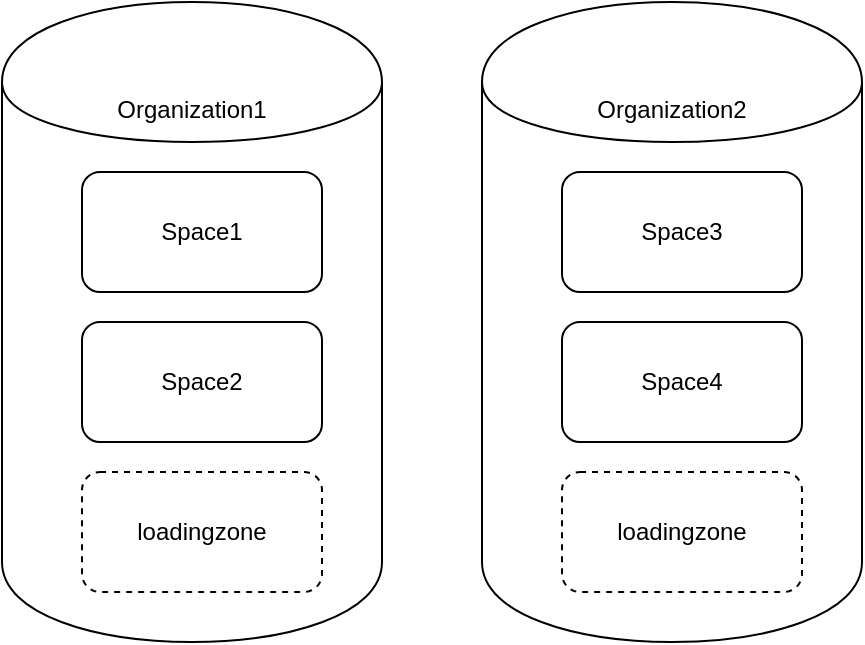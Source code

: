 <mxfile version="13.0.3" type="device" pages="4"><diagram id="6fUzr_4N853hNuC4Vpnu" name="organization"><mxGraphModel dx="1913" dy="966" grid="1" gridSize="10" guides="1" tooltips="1" connect="1" arrows="1" fold="1" page="1" pageScale="1" pageWidth="827" pageHeight="1169" math="0" shadow="0"><root><mxCell id="0"/><mxCell id="1" parent="0"/><mxCell id="cAvRIPw9glZU34tvlgDs-1" value="Organization1" style="shape=cylinder;whiteSpace=wrap;html=1;boundedLbl=1;backgroundOutline=1;verticalAlign=top;" parent="1" vertex="1"><mxGeometry x="-80" y="250" width="190" height="320" as="geometry"/></mxCell><mxCell id="cAvRIPw9glZU34tvlgDs-2" value="Space1" style="rounded=1;whiteSpace=wrap;html=1;" parent="1" vertex="1"><mxGeometry x="-40" y="335" width="120" height="60" as="geometry"/></mxCell><mxCell id="cAvRIPw9glZU34tvlgDs-5" value="Space2" style="rounded=1;whiteSpace=wrap;html=1;" parent="1" vertex="1"><mxGeometry x="-40" y="410" width="120" height="60" as="geometry"/></mxCell><mxCell id="cAvRIPw9glZU34tvlgDs-6" value="loadingzone" style="rounded=1;whiteSpace=wrap;html=1;dashed=1;" parent="1" vertex="1"><mxGeometry x="-40" y="485" width="120" height="60" as="geometry"/></mxCell><mxCell id="cAvRIPw9glZU34tvlgDs-7" value="Organization2" style="shape=cylinder;whiteSpace=wrap;html=1;boundedLbl=1;backgroundOutline=1;verticalAlign=top;" parent="1" vertex="1"><mxGeometry x="160" y="250" width="190" height="320" as="geometry"/></mxCell><mxCell id="cAvRIPw9glZU34tvlgDs-8" value="Space3" style="rounded=1;whiteSpace=wrap;html=1;" parent="1" vertex="1"><mxGeometry x="200" y="335" width="120" height="60" as="geometry"/></mxCell><mxCell id="cAvRIPw9glZU34tvlgDs-9" value="Space4" style="rounded=1;whiteSpace=wrap;html=1;" parent="1" vertex="1"><mxGeometry x="200" y="410" width="120" height="60" as="geometry"/></mxCell><mxCell id="cAvRIPw9glZU34tvlgDs-10" value="loadingzone" style="rounded=1;whiteSpace=wrap;html=1;dashed=1;" parent="1" vertex="1"><mxGeometry x="200" y="485" width="120" height="60" as="geometry"/></mxCell></root></mxGraphModel></diagram><diagram id="3b_EKaZFjtEhthtlB5Pq" name="upload"><mxGraphModel dx="1913" dy="966" grid="1" gridSize="10" guides="1" tooltips="1" connect="1" arrows="1" fold="1" page="1" pageScale="1" pageWidth="827" pageHeight="1169" math="0" shadow="0"><root><mxCell id="hIGg_w2xYoAfz3uyldwR-0"/><mxCell id="hIGg_w2xYoAfz3uyldwR-1" parent="hIGg_w2xYoAfz3uyldwR-0"/><mxCell id="hIGg_w2xYoAfz3uyldwR-7" style="edgeStyle=orthogonalEdgeStyle;rounded=0;orthogonalLoop=1;jettySize=auto;html=1;entryX=0;entryY=0.5;entryDx=0;entryDy=0;entryPerimeter=0;fontSize=9;" parent="hIGg_w2xYoAfz3uyldwR-1" source="hIGg_w2xYoAfz3uyldwR-2" target="hIGg_w2xYoAfz3uyldwR-4" edge="1"><mxGeometry relative="1" as="geometry"><Array as="points"><mxPoint x="100" y="435"/></Array></mxGeometry></mxCell><mxCell id="hIGg_w2xYoAfz3uyldwR-10" style="edgeStyle=orthogonalEdgeStyle;rounded=0;orthogonalLoop=1;jettySize=auto;html=1;fontSize=9;" parent="hIGg_w2xYoAfz3uyldwR-1" source="hIGg_w2xYoAfz3uyldwR-2" edge="1"><mxGeometry relative="1" as="geometry"><mxPoint x="400" y="230" as="targetPoint"/></mxGeometry></mxCell><mxCell id="hIGg_w2xYoAfz3uyldwR-2" value="external Service" style="rounded=0;whiteSpace=wrap;html=1;" parent="hIGg_w2xYoAfz3uyldwR-1" vertex="1"><mxGeometry x="90" y="200" width="120" height="60" as="geometry"/></mxCell><mxCell id="hIGg_w2xYoAfz3uyldwR-8" style="edgeStyle=orthogonalEdgeStyle;rounded=0;orthogonalLoop=1;jettySize=auto;html=1;fontSize=9;exitX=1;exitY=0.5;exitDx=0;exitDy=0;exitPerimeter=0;" parent="hIGg_w2xYoAfz3uyldwR-1" source="hIGg_w2xYoAfz3uyldwR-4" edge="1"><mxGeometry relative="1" as="geometry"><mxPoint x="201" y="260" as="targetPoint"/></mxGeometry></mxCell><mxCell id="hIGg_w2xYoAfz3uyldwR-4" value="Accessmanager" style="verticalLabelPosition=bottom;html=1;verticalAlign=top;align=center;strokeColor=none;fillColor=#00BEF2;shape=mxgraph.azure.traffic_manager;pointerEvents=1;" parent="hIGg_w2xYoAfz3uyldwR-1" vertex="1"><mxGeometry x="125" y="410" width="50" height="50" as="geometry"/></mxCell><mxCell id="hIGg_w2xYoAfz3uyldwR-14" style="edgeStyle=orthogonalEdgeStyle;rounded=0;orthogonalLoop=1;jettySize=auto;html=1;fontSize=9;" parent="hIGg_w2xYoAfz3uyldwR-1" source="hIGg_w2xYoAfz3uyldwR-5" target="hIGg_w2xYoAfz3uyldwR-13" edge="1"><mxGeometry relative="1" as="geometry"/></mxCell><mxCell id="hIGg_w2xYoAfz3uyldwR-5" value="some magic out of accessmanager's scope" style="rounded=0;whiteSpace=wrap;html=1;" parent="hIGg_w2xYoAfz3uyldwR-1" vertex="1"><mxGeometry x="330" y="320" width="220" height="160" as="geometry"/></mxCell><mxCell id="hIGg_w2xYoAfz3uyldwR-3" value="I want to upload to &lt;br style=&quot;font-size: 9px;&quot;&gt;'space3' in 'Organization1'" style="ellipse;shape=cloud;whiteSpace=wrap;html=1;fontSize=9;" parent="hIGg_w2xYoAfz3uyldwR-1" vertex="1"><mxGeometry x="-60" y="290" width="210" height="70" as="geometry"/></mxCell><mxCell id="hIGg_w2xYoAfz3uyldwR-9" value="for that to do, you need to upload &lt;br&gt;to loadingzone&lt;br&gt;&amp;nbsp;-&amp;gt; here's the sas-token" style="ellipse;shape=cloud;whiteSpace=wrap;html=1;fontSize=9;" parent="hIGg_w2xYoAfz3uyldwR-1" vertex="1"><mxGeometry x="150" y="300" width="170" height="80" as="geometry"/></mxCell><mxCell id="hIGg_w2xYoAfz3uyldwR-12" style="edgeStyle=orthogonalEdgeStyle;rounded=0;orthogonalLoop=1;jettySize=auto;html=1;entryX=0.455;entryY=0;entryDx=0;entryDy=0;entryPerimeter=0;fontSize=9;" parent="hIGg_w2xYoAfz3uyldwR-1" source="hIGg_w2xYoAfz3uyldwR-11" target="hIGg_w2xYoAfz3uyldwR-5" edge="1"><mxGeometry relative="1" as="geometry"/></mxCell><mxCell id="hIGg_w2xYoAfz3uyldwR-11" value="loadingzone" style="shape=cylinder;whiteSpace=wrap;html=1;boundedLbl=1;backgroundOutline=1;fontSize=9;" parent="hIGg_w2xYoAfz3uyldwR-1" vertex="1"><mxGeometry x="400" y="190" width="60" height="80" as="geometry"/></mxCell><mxCell id="hIGg_w2xYoAfz3uyldwR-13" value="space3" style="shape=cylinder;whiteSpace=wrap;html=1;boundedLbl=1;backgroundOutline=1;fontSize=9;" parent="hIGg_w2xYoAfz3uyldwR-1" vertex="1"><mxGeometry x="410" y="505" width="60" height="80" as="geometry"/></mxCell></root></mxGraphModel></diagram><diagram id="kh9ykvxky0Q1YfPGvHHV" name="right-check"><mxGraphModel dx="1913" dy="966" grid="1" gridSize="10" guides="1" tooltips="1" connect="1" arrows="1" fold="1" page="1" pageScale="1" pageWidth="827" pageHeight="1169" math="0" shadow="0"><root><mxCell id="OT6cM8Wrq1H20mj2XeGN-0"/><mxCell id="OT6cM8Wrq1H20mj2XeGN-1" parent="OT6cM8Wrq1H20mj2XeGN-0"/><mxCell id="wnD0TB5EC49yHImUMChR-18" style="edgeStyle=orthogonalEdgeStyle;rounded=0;orthogonalLoop=1;jettySize=auto;html=1;strokeColor=#000000;fontSize=12;" parent="OT6cM8Wrq1H20mj2XeGN-1" source="WDUSK19svrFGmd8LlgEy-0" target="wnD0TB5EC49yHImUMChR-5" edge="1"><mxGeometry relative="1" as="geometry"/></mxCell><mxCell id="WDUSK19svrFGmd8LlgEy-0" value="" style="ellipse;html=1;shape=startState;fillColor=#000000;strokeColor=#000000;fontSize=9;" parent="OT6cM8Wrq1H20mj2XeGN-1" vertex="1"><mxGeometry x="272.5" y="110" width="30" height="30" as="geometry"/></mxCell><mxCell id="wnD0TB5EC49yHImUMChR-15" style="edgeStyle=orthogonalEdgeStyle;rounded=0;orthogonalLoop=1;jettySize=auto;html=1;entryX=0.288;entryY=0.3;entryDx=0;entryDy=0;entryPerimeter=0;strokeColor=#000000;fontSize=12;" parent="OT6cM8Wrq1H20mj2XeGN-1" source="WDUSK19svrFGmd8LlgEy-27" target="wnD0TB5EC49yHImUMChR-11" edge="1"><mxGeometry relative="1" as="geometry"/></mxCell><mxCell id="WDUSK19svrFGmd8LlgEy-33" value="" style="ellipse;html=1;shape=endState;fillColor=#000000;strokeColor=#000000;fontSize=12;" parent="OT6cM8Wrq1H20mj2XeGN-1" vertex="1"><mxGeometry x="272.5" y="920" width="30" height="30" as="geometry"/></mxCell><mxCell id="wnD0TB5EC49yHImUMChR-16" style="edgeStyle=orthogonalEdgeStyle;rounded=0;orthogonalLoop=1;jettySize=auto;html=1;entryX=0.75;entryY=0.5;entryDx=0;entryDy=0;entryPerimeter=0;strokeColor=#000000;fontSize=12;" parent="OT6cM8Wrq1H20mj2XeGN-1" source="wnD0TB5EC49yHImUMChR-3" target="wnD0TB5EC49yHImUMChR-11" edge="1"><mxGeometry relative="1" as="geometry"/></mxCell><mxCell id="wnD0TB5EC49yHImUMChR-7" style="edgeStyle=orthogonalEdgeStyle;rounded=0;orthogonalLoop=1;jettySize=auto;html=1;entryX=0.5;entryY=0;entryDx=0;entryDy=0;strokeColor=#000000;fontSize=12;" parent="OT6cM8Wrq1H20mj2XeGN-1" source="wnD0TB5EC49yHImUMChR-5" target="WDUSK19svrFGmd8LlgEy-16" edge="1"><mxGeometry relative="1" as="geometry"/></mxCell><mxCell id="wnD0TB5EC49yHImUMChR-17" style="edgeStyle=orthogonalEdgeStyle;rounded=0;orthogonalLoop=1;jettySize=auto;html=1;strokeColor=#000000;fontSize=12;" parent="OT6cM8Wrq1H20mj2XeGN-1" source="wnD0TB5EC49yHImUMChR-5" target="WDUSK19svrFGmd8LlgEy-15" edge="1"><mxGeometry relative="1" as="geometry"/></mxCell><mxCell id="wnD0TB5EC49yHImUMChR-5" value="" style="shape=line;html=1;strokeWidth=6;strokeColor=#000000;fontSize=12;" parent="OT6cM8Wrq1H20mj2XeGN-1" vertex="1"><mxGeometry x="187.5" y="200" width="200" height="10" as="geometry"/></mxCell><mxCell id="wnD0TB5EC49yHImUMChR-14" style="edgeStyle=orthogonalEdgeStyle;rounded=0;orthogonalLoop=1;jettySize=auto;html=1;entryX=0.5;entryY=0;entryDx=0;entryDy=0;strokeColor=#000000;fontSize=12;" parent="OT6cM8Wrq1H20mj2XeGN-1" source="wnD0TB5EC49yHImUMChR-8" target="WDUSK19svrFGmd8LlgEy-33" edge="1"><mxGeometry relative="1" as="geometry"/></mxCell><mxCell id="wnD0TB5EC49yHImUMChR-8" value="check if user has valid organization &amp;amp; space-role" style="rounded=0;whiteSpace=wrap;html=1;fontSize=12;" parent="OT6cM8Wrq1H20mj2XeGN-1" vertex="1"><mxGeometry x="227.5" y="810" width="120" height="60" as="geometry"/></mxCell><mxCell id="wnD0TB5EC49yHImUMChR-21" style="edgeStyle=orthogonalEdgeStyle;rounded=0;orthogonalLoop=1;jettySize=auto;html=1;entryX=0.5;entryY=0;entryDx=0;entryDy=0;strokeColor=#000000;fontSize=12;" parent="OT6cM8Wrq1H20mj2XeGN-1" source="wnD0TB5EC49yHImUMChR-11" target="wnD0TB5EC49yHImUMChR-8" edge="1"><mxGeometry relative="1" as="geometry"/></mxCell><mxCell id="wnD0TB5EC49yHImUMChR-11" value="" style="shape=line;html=1;strokeWidth=6;strokeColor=#000000;fontSize=12;" parent="OT6cM8Wrq1H20mj2XeGN-1" vertex="1"><mxGeometry x="187.5" y="740" width="200" height="10" as="geometry"/></mxCell><mxCell id="WDUSK19svrFGmd8LlgEy-15" value="Get Organization valid roles" style="rounded=0;whiteSpace=wrap;html=1;fontSize=12;fillColor=#f5f5f5;strokeColor=#666666;fontColor=#333333;verticalAlign=top;" parent="OT6cM8Wrq1H20mj2XeGN-1" vertex="1"><mxGeometry x="-70" y="330" width="300" height="210" as="geometry"/></mxCell><mxCell id="WDUSK19svrFGmd8LlgEy-19" value="org_&amp;lt;organization&amp;gt;_access" style="rounded=0;whiteSpace=wrap;html=1;fontSize=12;" parent="OT6cM8Wrq1H20mj2XeGN-1" vertex="1"><mxGeometry x="-53" y="380" width="180" height="60" as="geometry"/></mxCell><mxCell id="WDUSK19svrFGmd8LlgEy-20" value="organization public?" style="rhombus;whiteSpace=wrap;html=1;fontSize=9;" parent="OT6cM8Wrq1H20mj2XeGN-1" vertex="1"><mxGeometry x="-15.5" y="460" width="70" height="70" as="geometry"/></mxCell><mxCell id="WDUSK19svrFGmd8LlgEy-24" style="edgeStyle=orthogonalEdgeStyle;rounded=0;orthogonalLoop=1;jettySize=auto;html=1;exitX=0.5;exitY=1;exitDx=0;exitDy=0;entryX=0.5;entryY=0;entryDx=0;entryDy=0;strokeColor=#000000;fontSize=12;" parent="OT6cM8Wrq1H20mj2XeGN-1" source="WDUSK19svrFGmd8LlgEy-19" target="WDUSK19svrFGmd8LlgEy-20" edge="1"><mxGeometry relative="1" as="geometry"/></mxCell><mxCell id="WDUSK19svrFGmd8LlgEy-32" style="edgeStyle=orthogonalEdgeStyle;rounded=0;orthogonalLoop=1;jettySize=auto;html=1;strokeColor=#000000;fontSize=12;" parent="OT6cM8Wrq1H20mj2XeGN-1" source="WDUSK19svrFGmd8LlgEy-23" edge="1"><mxGeometry relative="1" as="geometry"><mxPoint x="117" y="570" as="targetPoint"/></mxGeometry></mxCell><mxCell id="WDUSK19svrFGmd8LlgEy-23" value="&amp;nbsp;add org_all_public" style="rounded=0;whiteSpace=wrap;html=1;fontSize=12;" parent="OT6cM8Wrq1H20mj2XeGN-1" vertex="1"><mxGeometry x="87" y="465" width="120" height="60" as="geometry"/></mxCell><mxCell id="WDUSK19svrFGmd8LlgEy-25" style="edgeStyle=orthogonalEdgeStyle;rounded=0;orthogonalLoop=1;jettySize=auto;html=1;strokeColor=#000000;fontSize=12;" parent="OT6cM8Wrq1H20mj2XeGN-1" source="WDUSK19svrFGmd8LlgEy-20" target="WDUSK19svrFGmd8LlgEy-23" edge="1"><mxGeometry relative="1" as="geometry"/></mxCell><mxCell id="WDUSK19svrFGmd8LlgEy-27" value="organization valid roles" style="rounded=0;whiteSpace=wrap;html=1;fontSize=12;" parent="OT6cM8Wrq1H20mj2XeGN-1" vertex="1"><mxGeometry x="7" y="640" width="120" height="60" as="geometry"/></mxCell><mxCell id="wnD0TB5EC49yHImUMChR-19" style="edgeStyle=orthogonalEdgeStyle;rounded=0;orthogonalLoop=1;jettySize=auto;html=1;entryX=0.5;entryY=0;entryDx=0;entryDy=0;strokeColor=#000000;fontSize=12;" parent="OT6cM8Wrq1H20mj2XeGN-1" source="WDUSK19svrFGmd8LlgEy-28" target="WDUSK19svrFGmd8LlgEy-27" edge="1"><mxGeometry relative="1" as="geometry"/></mxCell><mxCell id="WDUSK19svrFGmd8LlgEy-28" value="" style="shape=line;html=1;strokeWidth=6;strokeColor=#000000;fontSize=12;" parent="OT6cM8Wrq1H20mj2XeGN-1" vertex="1"><mxGeometry x="-33" y="570" width="200" height="10" as="geometry"/></mxCell><mxCell id="WDUSK19svrFGmd8LlgEy-31" style="edgeStyle=orthogonalEdgeStyle;rounded=0;orthogonalLoop=1;jettySize=auto;html=1;strokeColor=#000000;fontSize=12;" parent="OT6cM8Wrq1H20mj2XeGN-1" source="WDUSK19svrFGmd8LlgEy-20" target="WDUSK19svrFGmd8LlgEy-28" edge="1"><mxGeometry relative="1" as="geometry"/></mxCell><mxCell id="WDUSK19svrFGmd8LlgEy-16" value="Get space valid roles" style="rounded=0;whiteSpace=wrap;html=1;fontSize=12;fillColor=#f5f5f5;strokeColor=#666666;fontColor=#333333;verticalAlign=top;" parent="OT6cM8Wrq1H20mj2XeGN-1" vertex="1"><mxGeometry x="354" y="330" width="300" height="210" as="geometry"/></mxCell><mxCell id="WDUSK19svrFGmd8LlgEy-37" value="" style="shape=line;html=1;strokeWidth=6;strokeColor=#000000;fontSize=12;" parent="OT6cM8Wrq1H20mj2XeGN-1" vertex="1"><mxGeometry x="407" y="570" width="200" height="10" as="geometry"/></mxCell><mxCell id="WDUSK19svrFGmd8LlgEy-50" style="edgeStyle=orthogonalEdgeStyle;rounded=0;orthogonalLoop=1;jettySize=auto;html=1;exitX=0.5;exitY=1;exitDx=0;exitDy=0;strokeColor=#000000;fontSize=12;" parent="OT6cM8Wrq1H20mj2XeGN-1" source="WDUSK19svrFGmd8LlgEy-44" edge="1"><mxGeometry relative="1" as="geometry"><mxPoint x="450" y="570" as="targetPoint"/></mxGeometry></mxCell><mxCell id="WDUSK19svrFGmd8LlgEy-44" value="Organization&lt;br&gt;&amp;nbsp;&amp;amp; Space &lt;br&gt;public?" style="rhombus;whiteSpace=wrap;html=1;fontSize=9;" parent="OT6cM8Wrq1H20mj2XeGN-1" vertex="1"><mxGeometry x="401" y="455" width="70" height="70" as="geometry"/></mxCell><mxCell id="WDUSK19svrFGmd8LlgEy-51" style="edgeStyle=orthogonalEdgeStyle;rounded=0;orthogonalLoop=1;jettySize=auto;html=1;strokeColor=#000000;fontSize=12;" parent="OT6cM8Wrq1H20mj2XeGN-1" source="WDUSK19svrFGmd8LlgEy-45" edge="1"><mxGeometry relative="1" as="geometry"><mxPoint x="560" y="570" as="targetPoint"/></mxGeometry></mxCell><mxCell id="WDUSK19svrFGmd8LlgEy-45" value="&amp;nbsp;add spc_all_public" style="rounded=0;whiteSpace=wrap;html=1;fontSize=12;" parent="OT6cM8Wrq1H20mj2XeGN-1" vertex="1"><mxGeometry x="507" y="460" width="120" height="60" as="geometry"/></mxCell><mxCell id="WDUSK19svrFGmd8LlgEy-47" style="edgeStyle=orthogonalEdgeStyle;rounded=0;orthogonalLoop=1;jettySize=auto;html=1;entryX=0;entryY=0.5;entryDx=0;entryDy=0;strokeColor=#000000;fontSize=12;" parent="OT6cM8Wrq1H20mj2XeGN-1" source="WDUSK19svrFGmd8LlgEy-44" target="WDUSK19svrFGmd8LlgEy-45" edge="1"><mxGeometry relative="1" as="geometry"/></mxCell><mxCell id="WDUSK19svrFGmd8LlgEy-49" style="edgeStyle=orthogonalEdgeStyle;rounded=0;orthogonalLoop=1;jettySize=auto;html=1;strokeColor=#000000;fontSize=12;exitX=0.25;exitY=1;exitDx=0;exitDy=0;" parent="OT6cM8Wrq1H20mj2XeGN-1" source="WDUSK19svrFGmd8LlgEy-48" target="WDUSK19svrFGmd8LlgEy-44" edge="1"><mxGeometry relative="1" as="geometry"/></mxCell><mxCell id="WDUSK19svrFGmd8LlgEy-48" value="add spc_&amp;lt;space&amp;gt;_{&quot;user&quot;, &quot;supplier&quot;, &quot;trustee&quot;} *" style="rounded=0;whiteSpace=wrap;html=1;fontSize=12;" parent="OT6cM8Wrq1H20mj2XeGN-1" vertex="1"><mxGeometry x="379.5" y="360" width="227.5" height="60" as="geometry"/></mxCell><mxCell id="wnD0TB5EC49yHImUMChR-0" value="Required roles are provided by role-right-concept:&lt;br&gt;* READ: user, supplier or trustee&lt;br&gt;* WRITE:supplier or trustee&lt;br&gt;* DELETE: trustee" style="shape=note;size=15;align=left;spacingLeft=10;html=1;whiteSpace=wrap;strokeColor=#000000;fontSize=12;" parent="OT6cM8Wrq1H20mj2XeGN-1" vertex="1"><mxGeometry x="677" y="280" width="200" height="100" as="geometry"/></mxCell><mxCell id="wnD0TB5EC49yHImUMChR-1" value="" style="edgeStyle=none;endArrow=none;exitX=0;exitY=0.5;dashed=1;html=1;strokeColor=#000000;fontSize=12;entryX=1;entryY=0.25;entryDx=0;entryDy=0;exitDx=0;exitDy=0;exitPerimeter=0;" parent="OT6cM8Wrq1H20mj2XeGN-1" source="wnD0TB5EC49yHImUMChR-0" target="WDUSK19svrFGmd8LlgEy-48" edge="1"><mxGeometry x="1" relative="1" as="geometry"><mxPoint x="397" y="640" as="targetPoint"/></mxGeometry></mxCell><mxCell id="wnD0TB5EC49yHImUMChR-3" value="space valid roles" style="rounded=0;whiteSpace=wrap;html=1;fontSize=12;" parent="OT6cM8Wrq1H20mj2XeGN-1" vertex="1"><mxGeometry x="447" y="640" width="120" height="60" as="geometry"/></mxCell><mxCell id="wnD0TB5EC49yHImUMChR-20" style="edgeStyle=orthogonalEdgeStyle;rounded=0;orthogonalLoop=1;jettySize=auto;html=1;entryX=0.5;entryY=0;entryDx=0;entryDy=0;strokeColor=#000000;fontSize=12;" parent="OT6cM8Wrq1H20mj2XeGN-1" source="WDUSK19svrFGmd8LlgEy-37" target="wnD0TB5EC49yHImUMChR-3" edge="1"><mxGeometry relative="1" as="geometry"/></mxCell></root></mxGraphModel></diagram><diagram id="ghIKIBTzAO8BsN1uOni8" name="storage-organization-rights"><mxGraphModel dx="1913" dy="966" grid="1" gridSize="10" guides="1" tooltips="1" connect="1" arrows="1" fold="1" page="1" pageScale="1" pageWidth="827" pageHeight="1169" math="0" shadow="0"><root><mxCell id="SyynzHi5oRRXq33HwFs1-0"/><mxCell id="SyynzHi5oRRXq33HwFs1-1" parent="SyynzHi5oRRXq33HwFs1-0"/><mxCell id="fqsrwdHZV8JJwmVAbYE1-0" style="edgeStyle=orthogonalEdgeStyle;rounded=0;orthogonalLoop=1;jettySize=auto;html=1;strokeColor=#000000;fontSize=12;" parent="SyynzHi5oRRXq33HwFs1-1" source="fqsrwdHZV8JJwmVAbYE1-1" edge="1"><mxGeometry relative="1" as="geometry"><mxPoint x="287.5" y="200" as="targetPoint"/></mxGeometry></mxCell><mxCell id="fqsrwdHZV8JJwmVAbYE1-1" value="" style="ellipse;html=1;shape=startState;fillColor=#000000;strokeColor=#000000;fontSize=9;" parent="SyynzHi5oRRXq33HwFs1-1" vertex="1"><mxGeometry x="272.5" y="110" width="30" height="30" as="geometry"/></mxCell><mxCell id="fqsrwdHZV8JJwmVAbYE1-2" style="edgeStyle=orthogonalEdgeStyle;rounded=0;orthogonalLoop=1;jettySize=auto;html=1;entryX=0.288;entryY=0.3;entryDx=0;entryDy=0;entryPerimeter=0;strokeColor=#000000;fontSize=12;" parent="SyynzHi5oRRXq33HwFs1-1" source="fqsrwdHZV8JJwmVAbYE1-19" target="fqsrwdHZV8JJwmVAbYE1-11" edge="1"><mxGeometry relative="1" as="geometry"/></mxCell><mxCell id="fqsrwdHZV8JJwmVAbYE1-3" value="" style="ellipse;html=1;shape=endState;fillColor=#000000;strokeColor=#000000;fontSize=12;" parent="SyynzHi5oRRXq33HwFs1-1" vertex="1"><mxGeometry x="272.5" y="920" width="30" height="30" as="geometry"/></mxCell><mxCell id="fqsrwdHZV8JJwmVAbYE1-4" style="edgeStyle=orthogonalEdgeStyle;rounded=0;orthogonalLoop=1;jettySize=auto;html=1;entryX=0.75;entryY=0.5;entryDx=0;entryDy=0;entryPerimeter=0;strokeColor=#000000;fontSize=12;" parent="SyynzHi5oRRXq33HwFs1-1" source="fqsrwdHZV8JJwmVAbYE1-34" target="fqsrwdHZV8JJwmVAbYE1-11" edge="1"><mxGeometry relative="1" as="geometry"/></mxCell><mxCell id="fqsrwdHZV8JJwmVAbYE1-5" style="edgeStyle=orthogonalEdgeStyle;rounded=0;orthogonalLoop=1;jettySize=auto;html=1;entryX=0.5;entryY=0;entryDx=0;entryDy=0;strokeColor=#000000;fontSize=12;" parent="SyynzHi5oRRXq33HwFs1-1" source="fqsrwdHZV8JJwmVAbYE1-37" target="fqsrwdHZV8JJwmVAbYE1-23" edge="1"><mxGeometry relative="1" as="geometry"><mxPoint x="287.5" y="210" as="sourcePoint"/></mxGeometry></mxCell><mxCell id="fqsrwdHZV8JJwmVAbYE1-6" style="edgeStyle=orthogonalEdgeStyle;rounded=0;orthogonalLoop=1;jettySize=auto;html=1;strokeColor=#000000;fontSize=12;exitX=0;exitY=0.5;exitDx=0;exitDy=0;" parent="SyynzHi5oRRXq33HwFs1-1" source="fqsrwdHZV8JJwmVAbYE1-37" target="fqsrwdHZV8JJwmVAbYE1-12" edge="1"><mxGeometry relative="1" as="geometry"><mxPoint x="287.5" y="210" as="sourcePoint"/></mxGeometry></mxCell><mxCell id="fqsrwdHZV8JJwmVAbYE1-39" value="GET" style="edgeLabel;html=1;align=center;verticalAlign=middle;resizable=0;points=[];" parent="fqsrwdHZV8JJwmVAbYE1-6" vertex="1" connectable="0"><mxGeometry x="0.075" y="-3" relative="1" as="geometry"><mxPoint x="1" as="offset"/></mxGeometry></mxCell><mxCell id="fqsrwdHZV8JJwmVAbYE1-8" style="edgeStyle=orthogonalEdgeStyle;rounded=0;orthogonalLoop=1;jettySize=auto;html=1;entryX=0.5;entryY=0;entryDx=0;entryDy=0;strokeColor=#000000;fontSize=12;" parent="SyynzHi5oRRXq33HwFs1-1" source="fqsrwdHZV8JJwmVAbYE1-9" target="fqsrwdHZV8JJwmVAbYE1-3" edge="1"><mxGeometry relative="1" as="geometry"/></mxCell><mxCell id="fqsrwdHZV8JJwmVAbYE1-9" value="check if user has valid organization &amp;amp; space-role" style="rounded=0;whiteSpace=wrap;html=1;fontSize=12;" parent="SyynzHi5oRRXq33HwFs1-1" vertex="1"><mxGeometry x="227.5" y="810" width="120" height="60" as="geometry"/></mxCell><mxCell id="fqsrwdHZV8JJwmVAbYE1-10" style="edgeStyle=orthogonalEdgeStyle;rounded=0;orthogonalLoop=1;jettySize=auto;html=1;entryX=0.5;entryY=0;entryDx=0;entryDy=0;strokeColor=#000000;fontSize=12;" parent="SyynzHi5oRRXq33HwFs1-1" source="fqsrwdHZV8JJwmVAbYE1-11" target="fqsrwdHZV8JJwmVAbYE1-9" edge="1"><mxGeometry relative="1" as="geometry"/></mxCell><mxCell id="fqsrwdHZV8JJwmVAbYE1-11" value="" style="shape=line;html=1;strokeWidth=6;strokeColor=#000000;fontSize=12;" parent="SyynzHi5oRRXq33HwFs1-1" vertex="1"><mxGeometry x="187.5" y="740" width="200" height="10" as="geometry"/></mxCell><mxCell id="fqsrwdHZV8JJwmVAbYE1-12" value="Get Organization valid roles" style="rounded=0;whiteSpace=wrap;html=1;fontSize=12;fillColor=#f5f5f5;strokeColor=#666666;fontColor=#333333;verticalAlign=top;" parent="SyynzHi5oRRXq33HwFs1-1" vertex="1"><mxGeometry x="-70" y="330" width="300" height="210" as="geometry"/></mxCell><mxCell id="fqsrwdHZV8JJwmVAbYE1-13" value="org_&amp;lt;organization&amp;gt;_access" style="rounded=0;whiteSpace=wrap;html=1;fontSize=12;" parent="SyynzHi5oRRXq33HwFs1-1" vertex="1"><mxGeometry x="-53" y="380" width="180" height="60" as="geometry"/></mxCell><mxCell id="fqsrwdHZV8JJwmVAbYE1-14" value="organization public?" style="rhombus;whiteSpace=wrap;html=1;fontSize=9;" parent="SyynzHi5oRRXq33HwFs1-1" vertex="1"><mxGeometry x="-15.5" y="460" width="70" height="70" as="geometry"/></mxCell><mxCell id="fqsrwdHZV8JJwmVAbYE1-15" style="edgeStyle=orthogonalEdgeStyle;rounded=0;orthogonalLoop=1;jettySize=auto;html=1;exitX=0.5;exitY=1;exitDx=0;exitDy=0;entryX=0.5;entryY=0;entryDx=0;entryDy=0;strokeColor=#000000;fontSize=12;" parent="SyynzHi5oRRXq33HwFs1-1" source="fqsrwdHZV8JJwmVAbYE1-13" target="fqsrwdHZV8JJwmVAbYE1-14" edge="1"><mxGeometry relative="1" as="geometry"/></mxCell><mxCell id="fqsrwdHZV8JJwmVAbYE1-16" style="edgeStyle=orthogonalEdgeStyle;rounded=0;orthogonalLoop=1;jettySize=auto;html=1;strokeColor=#000000;fontSize=12;" parent="SyynzHi5oRRXq33HwFs1-1" source="fqsrwdHZV8JJwmVAbYE1-17" edge="1"><mxGeometry relative="1" as="geometry"><mxPoint x="117" y="570" as="targetPoint"/></mxGeometry></mxCell><mxCell id="fqsrwdHZV8JJwmVAbYE1-17" value="&amp;nbsp;add org_all_public" style="rounded=0;whiteSpace=wrap;html=1;fontSize=12;" parent="SyynzHi5oRRXq33HwFs1-1" vertex="1"><mxGeometry x="87" y="465" width="120" height="60" as="geometry"/></mxCell><mxCell id="fqsrwdHZV8JJwmVAbYE1-18" style="edgeStyle=orthogonalEdgeStyle;rounded=0;orthogonalLoop=1;jettySize=auto;html=1;strokeColor=#000000;fontSize=12;" parent="SyynzHi5oRRXq33HwFs1-1" source="fqsrwdHZV8JJwmVAbYE1-14" target="fqsrwdHZV8JJwmVAbYE1-17" edge="1"><mxGeometry relative="1" as="geometry"/></mxCell><mxCell id="fqsrwdHZV8JJwmVAbYE1-19" value="organization valid roles" style="rounded=0;whiteSpace=wrap;html=1;fontSize=12;" parent="SyynzHi5oRRXq33HwFs1-1" vertex="1"><mxGeometry x="7" y="640" width="120" height="60" as="geometry"/></mxCell><mxCell id="fqsrwdHZV8JJwmVAbYE1-20" style="edgeStyle=orthogonalEdgeStyle;rounded=0;orthogonalLoop=1;jettySize=auto;html=1;entryX=0.5;entryY=0;entryDx=0;entryDy=0;strokeColor=#000000;fontSize=12;" parent="SyynzHi5oRRXq33HwFs1-1" source="fqsrwdHZV8JJwmVAbYE1-21" target="fqsrwdHZV8JJwmVAbYE1-19" edge="1"><mxGeometry relative="1" as="geometry"/></mxCell><mxCell id="fqsrwdHZV8JJwmVAbYE1-21" value="" style="shape=line;html=1;strokeWidth=6;strokeColor=#000000;fontSize=12;" parent="SyynzHi5oRRXq33HwFs1-1" vertex="1"><mxGeometry x="-33" y="570" width="200" height="10" as="geometry"/></mxCell><mxCell id="fqsrwdHZV8JJwmVAbYE1-22" style="edgeStyle=orthogonalEdgeStyle;rounded=0;orthogonalLoop=1;jettySize=auto;html=1;strokeColor=#000000;fontSize=12;" parent="SyynzHi5oRRXq33HwFs1-1" source="fqsrwdHZV8JJwmVAbYE1-14" target="fqsrwdHZV8JJwmVAbYE1-21" edge="1"><mxGeometry relative="1" as="geometry"/></mxCell><mxCell id="fqsrwdHZV8JJwmVAbYE1-23" value="Get space valid roles" style="rounded=0;whiteSpace=wrap;html=1;fontSize=12;fillColor=#f5f5f5;strokeColor=#666666;fontColor=#333333;verticalAlign=top;" parent="SyynzHi5oRRXq33HwFs1-1" vertex="1"><mxGeometry x="354" y="330" width="300" height="210" as="geometry"/></mxCell><mxCell id="fqsrwdHZV8JJwmVAbYE1-30" style="edgeStyle=orthogonalEdgeStyle;rounded=0;orthogonalLoop=1;jettySize=auto;html=1;strokeColor=#000000;fontSize=12;exitX=0.5;exitY=1;exitDx=0;exitDy=0;entryX=0.5;entryY=0;entryDx=0;entryDy=0;" parent="SyynzHi5oRRXq33HwFs1-1" source="fqsrwdHZV8JJwmVAbYE1-31" target="fqsrwdHZV8JJwmVAbYE1-34" edge="1"><mxGeometry relative="1" as="geometry"><mxPoint x="436" y="455" as="targetPoint"/></mxGeometry></mxCell><mxCell id="fqsrwdHZV8JJwmVAbYE1-31" value="org_&amp;lt;organization&amp;gt;_admin" style="rounded=0;whiteSpace=wrap;html=1;fontSize=12;" parent="SyynzHi5oRRXq33HwFs1-1" vertex="1"><mxGeometry x="379.5" y="360" width="227.5" height="60" as="geometry"/></mxCell><mxCell id="fqsrwdHZV8JJwmVAbYE1-32" value="Required roles are provided by role-right-concept:&lt;br&gt;* READ: user, supplier or trustee&lt;br&gt;* WRITE:supplier or trustee&lt;br&gt;* DELETE: trustee" style="shape=note;size=15;align=left;spacingLeft=10;html=1;whiteSpace=wrap;strokeColor=#000000;fontSize=12;" parent="SyynzHi5oRRXq33HwFs1-1" vertex="1"><mxGeometry x="677" y="280" width="200" height="100" as="geometry"/></mxCell><mxCell id="fqsrwdHZV8JJwmVAbYE1-33" value="" style="edgeStyle=none;endArrow=none;exitX=0;exitY=0.5;dashed=1;html=1;strokeColor=#000000;fontSize=12;entryX=1;entryY=0.25;entryDx=0;entryDy=0;exitDx=0;exitDy=0;exitPerimeter=0;" parent="SyynzHi5oRRXq33HwFs1-1" source="fqsrwdHZV8JJwmVAbYE1-32" target="fqsrwdHZV8JJwmVAbYE1-31" edge="1"><mxGeometry x="1" relative="1" as="geometry"><mxPoint x="397" y="640" as="targetPoint"/></mxGeometry></mxCell><mxCell id="fqsrwdHZV8JJwmVAbYE1-34" value="space valid roles" style="rounded=0;whiteSpace=wrap;html=1;fontSize=12;" parent="SyynzHi5oRRXq33HwFs1-1" vertex="1"><mxGeometry x="447" y="640" width="120" height="60" as="geometry"/></mxCell><mxCell id="fqsrwdHZV8JJwmVAbYE1-37" value="request?" style="rhombus;whiteSpace=wrap;html=1;fontSize=9;" parent="SyynzHi5oRRXq33HwFs1-1" vertex="1"><mxGeometry x="252.5" y="180" width="70" height="70" as="geometry"/></mxCell><mxCell id="fqsrwdHZV8JJwmVAbYE1-40" value="PUT/POST" style="text;html=1;align=center;verticalAlign=middle;resizable=0;points=[];autosize=1;" parent="SyynzHi5oRRXq33HwFs1-1" vertex="1"><mxGeometry x="403" y="210" width="80" height="20" as="geometry"/></mxCell></root></mxGraphModel></diagram></mxfile>